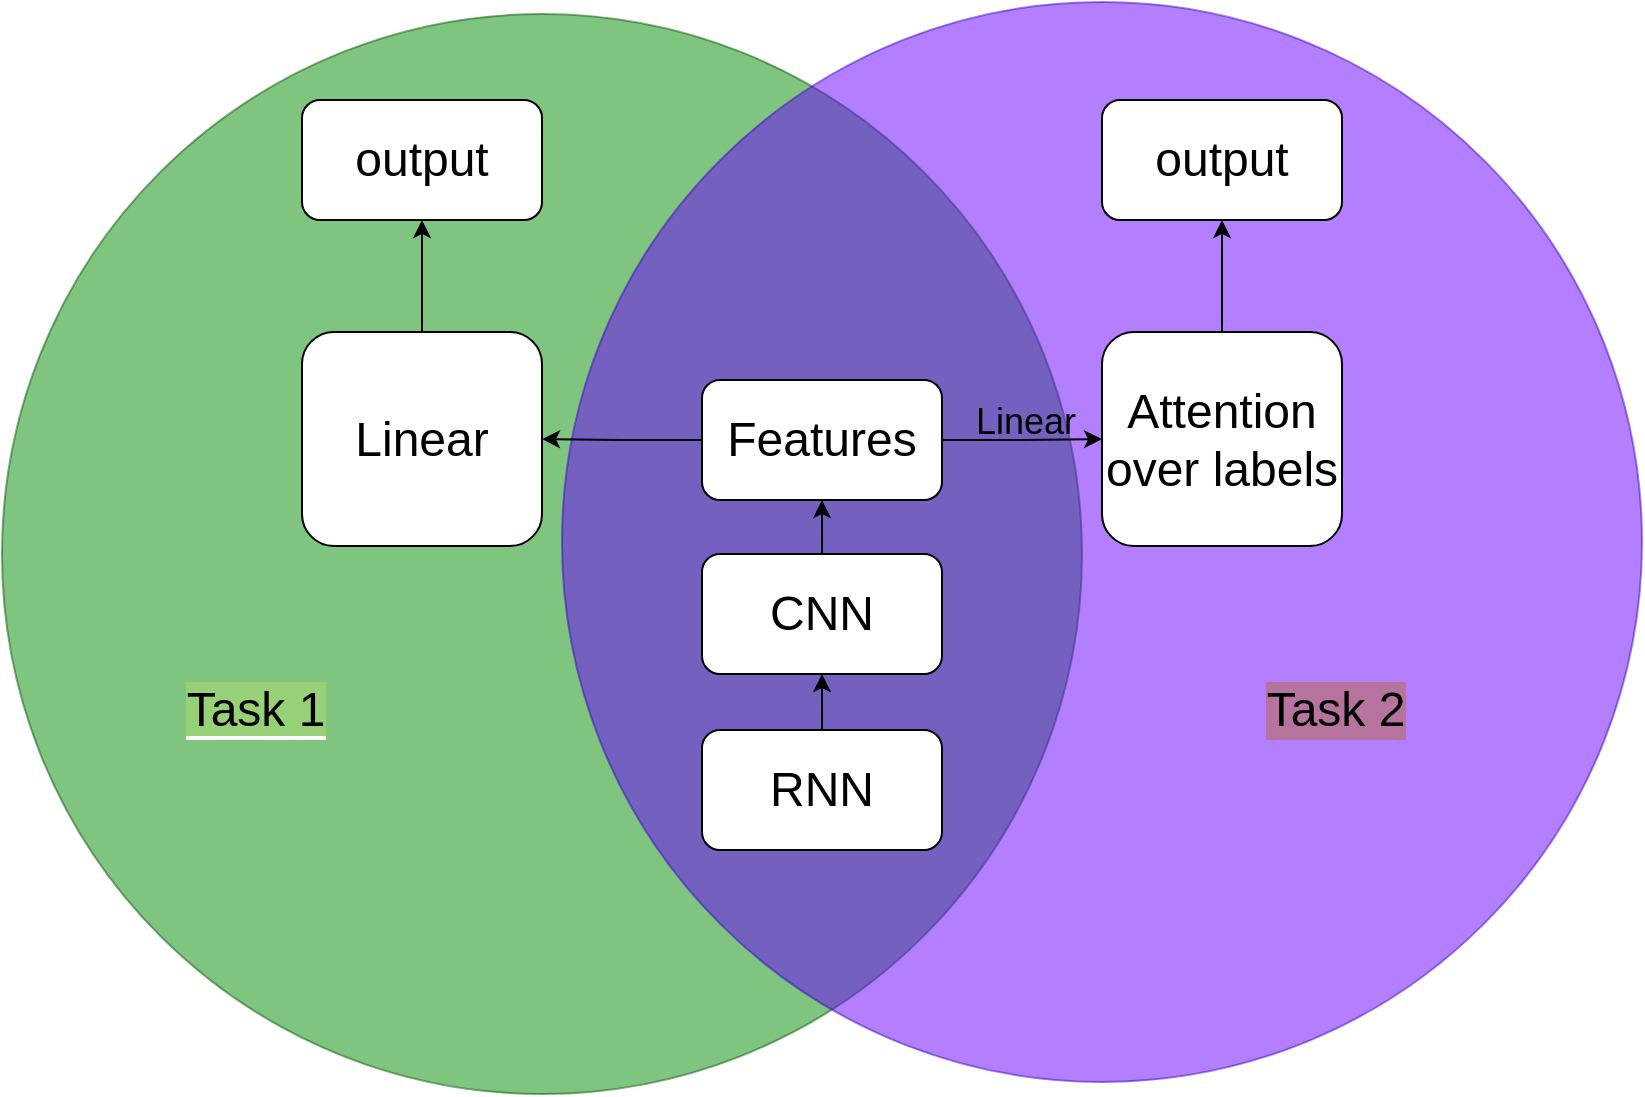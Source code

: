 <mxfile version="10.6.9" type="github"><diagram id="LpdTXOtvWb22_JTMVd3R" name="Page-1"><mxGraphModel dx="1394" dy="776" grid="1" gridSize="10" guides="1" tooltips="1" connect="1" arrows="1" fold="1" page="1" pageScale="1" pageWidth="827" pageHeight="1169" math="0" shadow="0"><root><mxCell id="0"/><mxCell id="1" parent="0"/><mxCell id="REblcBaSYDNUYote9s_L-23" value="" style="ellipse;whiteSpace=wrap;html=1;aspect=fixed;fontSize=24;labelBackgroundColor=#ffffff;fillColor=#008a00;strokeColor=#005700;shadow=0;textOpacity=50;opacity=50;fontColor=#ffffff;" parent="1" vertex="1"><mxGeometry x="3" y="50" width="540" height="540" as="geometry"/></mxCell><mxCell id="REblcBaSYDNUYote9s_L-24" value="&lt;br&gt;&lt;br&gt;" style="ellipse;whiteSpace=wrap;html=1;aspect=fixed;fontSize=24;labelBackgroundColor=#ffffff;fillColor=#6a00ff;strokeColor=#3700CC;shadow=0;opacity=50;fontColor=#ffffff;" parent="1" vertex="1"><mxGeometry x="283" y="44" width="540" height="540" as="geometry"/></mxCell><mxCell id="REblcBaSYDNUYote9s_L-10" value="" style="edgeStyle=orthogonalEdgeStyle;rounded=0;orthogonalLoop=1;jettySize=auto;html=1;" parent="1" source="REblcBaSYDNUYote9s_L-2" target="REblcBaSYDNUYote9s_L-4" edge="1"><mxGeometry relative="1" as="geometry"/></mxCell><mxCell id="REblcBaSYDNUYote9s_L-2" value="&lt;font style=&quot;font-size: 24px&quot;&gt;RNN&lt;/font&gt;" style="rounded=1;whiteSpace=wrap;html=1;" parent="1" vertex="1"><mxGeometry x="353" y="408" width="120" height="60" as="geometry"/></mxCell><mxCell id="REblcBaSYDNUYote9s_L-12" value="" style="edgeStyle=orthogonalEdgeStyle;rounded=0;orthogonalLoop=1;jettySize=auto;html=1;" parent="1" source="REblcBaSYDNUYote9s_L-4" target="REblcBaSYDNUYote9s_L-11" edge="1"><mxGeometry relative="1" as="geometry"/></mxCell><mxCell id="REblcBaSYDNUYote9s_L-4" value="&lt;font style=&quot;font-size: 24px&quot;&gt;CNN&lt;/font&gt;" style="rounded=1;whiteSpace=wrap;html=1;" parent="1" vertex="1"><mxGeometry x="353" y="320" width="120" height="60" as="geometry"/></mxCell><mxCell id="REblcBaSYDNUYote9s_L-14" value="" style="edgeStyle=orthogonalEdgeStyle;rounded=0;orthogonalLoop=1;jettySize=auto;html=1;" parent="1" source="REblcBaSYDNUYote9s_L-11" target="REblcBaSYDNUYote9s_L-13" edge="1"><mxGeometry relative="1" as="geometry"/></mxCell><mxCell id="REblcBaSYDNUYote9s_L-16" value="" style="edgeStyle=orthogonalEdgeStyle;rounded=0;orthogonalLoop=1;jettySize=auto;html=1;" parent="1" source="REblcBaSYDNUYote9s_L-11" target="REblcBaSYDNUYote9s_L-15" edge="1"><mxGeometry relative="1" as="geometry"/></mxCell><mxCell id="REblcBaSYDNUYote9s_L-11" value="Features" style="rounded=1;whiteSpace=wrap;html=1;fontSize=24;" parent="1" vertex="1"><mxGeometry x="353" y="233" width="120" height="60" as="geometry"/></mxCell><mxCell id="REblcBaSYDNUYote9s_L-20" value="" style="edgeStyle=orthogonalEdgeStyle;rounded=0;orthogonalLoop=1;jettySize=auto;html=1;" parent="1" source="REblcBaSYDNUYote9s_L-15" target="REblcBaSYDNUYote9s_L-19" edge="1"><mxGeometry relative="1" as="geometry"/></mxCell><mxCell id="REblcBaSYDNUYote9s_L-15" value="&lt;font style=&quot;font-size: 24px&quot;&gt;Attention&lt;br&gt;over labels&lt;br&gt;&lt;/font&gt;" style="rounded=1;whiteSpace=wrap;html=1;" parent="1" vertex="1"><mxGeometry x="553" y="209" width="120" height="107" as="geometry"/></mxCell><mxCell id="REblcBaSYDNUYote9s_L-19" value="output" style="rounded=1;whiteSpace=wrap;html=1;fontSize=24;" parent="1" vertex="1"><mxGeometry x="553" y="93" width="120" height="60" as="geometry"/></mxCell><mxCell id="REblcBaSYDNUYote9s_L-18" value="" style="edgeStyle=orthogonalEdgeStyle;rounded=0;orthogonalLoop=1;jettySize=auto;html=1;" parent="1" source="REblcBaSYDNUYote9s_L-13" target="REblcBaSYDNUYote9s_L-17" edge="1"><mxGeometry relative="1" as="geometry"/></mxCell><mxCell id="REblcBaSYDNUYote9s_L-13" value="Linear" style="rounded=1;whiteSpace=wrap;html=1;fontSize=24;" parent="1" vertex="1"><mxGeometry x="153" y="209" width="120" height="107" as="geometry"/></mxCell><mxCell id="REblcBaSYDNUYote9s_L-17" value="output" style="rounded=1;whiteSpace=wrap;html=1;fontSize=24;" parent="1" vertex="1"><mxGeometry x="153" y="93" width="120" height="60" as="geometry"/></mxCell><mxCell id="REblcBaSYDNUYote9s_L-21" value="Linear" style="text;html=1;resizable=0;points=[];autosize=1;align=left;verticalAlign=top;spacingTop=-4;fontSize=18;" parent="1" vertex="1"><mxGeometry x="488" y="241" width="50" height="20" as="geometry"/></mxCell><mxCell id="REblcBaSYDNUYote9s_L-26" value="&lt;span style=&quot;background-color: rgb(151 , 208 , 119)&quot;&gt;Task 1&lt;/span&gt;" style="text;html=1;strokeColor=none;fillColor=none;align=center;verticalAlign=middle;whiteSpace=wrap;rounded=0;shadow=0;labelBackgroundColor=#ffffff;fontSize=24;opacity=50;" parent="1" vertex="1"><mxGeometry x="70" y="388" width="120" height="20" as="geometry"/></mxCell><mxCell id="REblcBaSYDNUYote9s_L-28" value="&lt;span style=&quot;&quot;&gt;Task 2&lt;br&gt;&lt;/span&gt;" style="text;html=1;strokeColor=none;fillColor=none;align=center;verticalAlign=middle;whiteSpace=wrap;rounded=0;shadow=0;labelBackgroundColor=#B5739D;fontSize=24;opacity=50;" parent="1" vertex="1"><mxGeometry x="610" y="388" width="120" height="20" as="geometry"/></mxCell></root></mxGraphModel></diagram></mxfile>